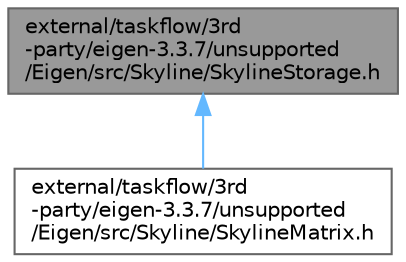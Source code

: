 digraph "external/taskflow/3rd-party/eigen-3.3.7/unsupported/Eigen/src/Skyline/SkylineStorage.h"
{
 // LATEX_PDF_SIZE
  bgcolor="transparent";
  edge [fontname=Helvetica,fontsize=10,labelfontname=Helvetica,labelfontsize=10];
  node [fontname=Helvetica,fontsize=10,shape=box,height=0.2,width=0.4];
  Node1 [id="Node000001",label="external/taskflow/3rd\l-party/eigen-3.3.7/unsupported\l/Eigen/src/Skyline/SkylineStorage.h",height=0.2,width=0.4,color="gray40", fillcolor="grey60", style="filled", fontcolor="black",tooltip=" "];
  Node1 -> Node2 [id="edge2_Node000001_Node000002",dir="back",color="steelblue1",style="solid",tooltip=" "];
  Node2 [id="Node000002",label="external/taskflow/3rd\l-party/eigen-3.3.7/unsupported\l/Eigen/src/Skyline/SkylineMatrix.h",height=0.2,width=0.4,color="grey40", fillcolor="white", style="filled",URL="$_skyline_matrix_8h.html",tooltip=" "];
}

